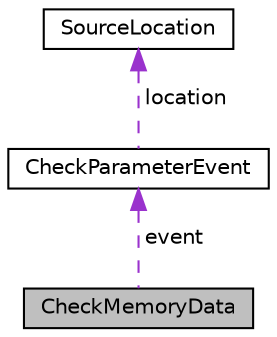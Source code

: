 digraph "CheckMemoryData"
{
  edge [fontname="Helvetica",fontsize="10",labelfontname="Helvetica",labelfontsize="10"];
  node [fontname="Helvetica",fontsize="10",shape=record];
  Node1 [label="CheckMemoryData",height=0.2,width=0.4,color="black", fillcolor="grey75", style="filled", fontcolor="black"];
  Node2 -> Node1 [dir="back",color="darkorchid3",fontsize="10",style="dashed",label=" event" ];
  Node2 [label="CheckParameterEvent",height=0.2,width=0.4,color="black", fillcolor="white", style="filled",URL="$structCheckParameterEvent.html"];
  Node3 -> Node2 [dir="back",color="darkorchid3",fontsize="10",style="dashed",label=" location" ];
  Node3 [label="SourceLocation",height=0.2,width=0.4,color="black", fillcolor="white", style="filled",URL="$structSourceLocation.html"];
}
